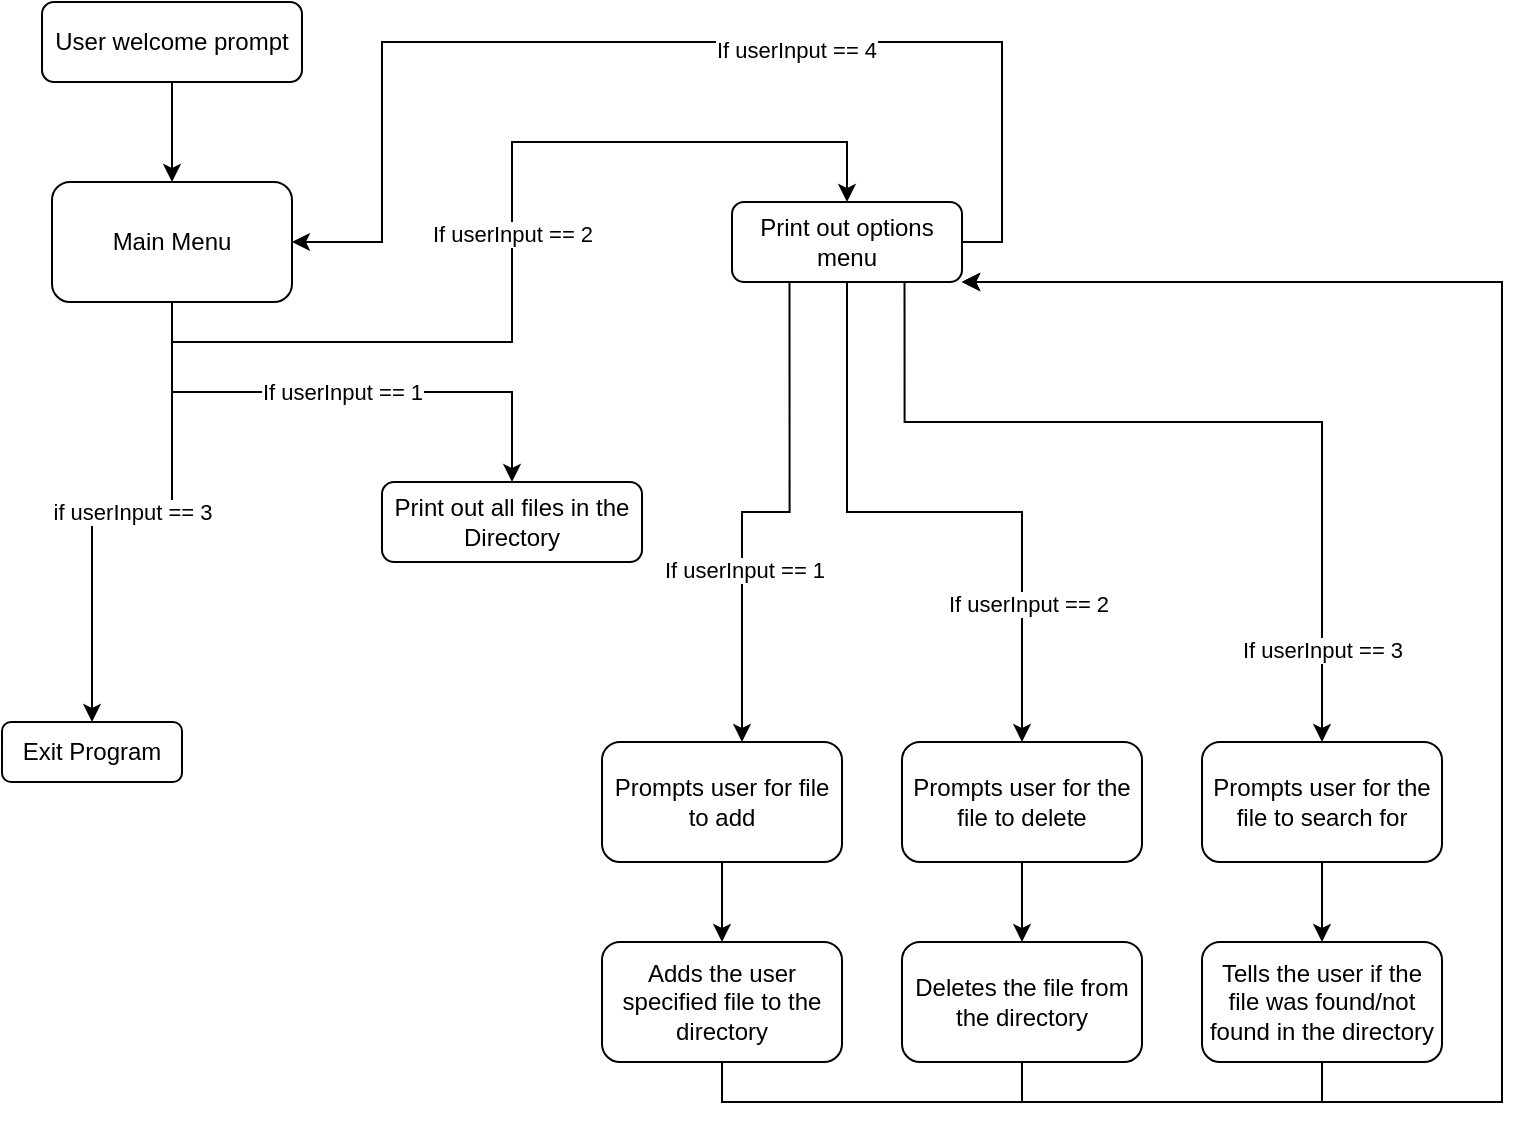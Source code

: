 <mxfile version="14.0.0" type="device"><diagram id="D3IZt4FLjNi0lEFy2-yV" name="Page-1"><mxGraphModel dx="1350" dy="769" grid="1" gridSize="10" guides="1" tooltips="1" connect="1" arrows="1" fold="1" page="1" pageScale="1" pageWidth="850" pageHeight="1100" math="0" shadow="0"><root><mxCell id="0"/><mxCell id="1" parent="0"/><mxCell id="PstAJsMmhd_Jy2UyJy47-1" value="User welcome prompt" style="rounded=1;whiteSpace=wrap;html=1;" vertex="1" parent="1"><mxGeometry x="80" y="40" width="130" height="40" as="geometry"/></mxCell><mxCell id="PstAJsMmhd_Jy2UyJy47-2" value="" style="endArrow=classic;html=1;exitX=0.5;exitY=1;exitDx=0;exitDy=0;" edge="1" parent="1" source="PstAJsMmhd_Jy2UyJy47-1"><mxGeometry width="50" height="50" relative="1" as="geometry"><mxPoint x="400" y="420" as="sourcePoint"/><mxPoint x="145" y="130" as="targetPoint"/></mxGeometry></mxCell><mxCell id="PstAJsMmhd_Jy2UyJy47-11" value="if userInput == 3" style="edgeStyle=orthogonalEdgeStyle;rounded=0;orthogonalLoop=1;jettySize=auto;html=1;entryX=0.5;entryY=0;entryDx=0;entryDy=0;" edge="1" parent="1" source="PstAJsMmhd_Jy2UyJy47-3" target="PstAJsMmhd_Jy2UyJy47-9"><mxGeometry relative="1" as="geometry"/></mxCell><mxCell id="PstAJsMmhd_Jy2UyJy47-13" value="If userInput == 1" style="edgeStyle=orthogonalEdgeStyle;rounded=0;orthogonalLoop=1;jettySize=auto;html=1;exitX=0.5;exitY=1;exitDx=0;exitDy=0;entryX=0.5;entryY=0;entryDx=0;entryDy=0;" edge="1" parent="1" source="PstAJsMmhd_Jy2UyJy47-3" target="PstAJsMmhd_Jy2UyJy47-8"><mxGeometry relative="1" as="geometry"/></mxCell><mxCell id="PstAJsMmhd_Jy2UyJy47-14" value="If userInput == 2" style="edgeStyle=orthogonalEdgeStyle;rounded=0;orthogonalLoop=1;jettySize=auto;html=1;exitX=0.5;exitY=1;exitDx=0;exitDy=0;entryX=0.5;entryY=0;entryDx=0;entryDy=0;" edge="1" parent="1" source="PstAJsMmhd_Jy2UyJy47-3" target="PstAJsMmhd_Jy2UyJy47-7"><mxGeometry relative="1" as="geometry"/></mxCell><mxCell id="PstAJsMmhd_Jy2UyJy47-3" value="Main Menu" style="rounded=1;whiteSpace=wrap;html=1;" vertex="1" parent="1"><mxGeometry x="85" y="130" width="120" height="60" as="geometry"/></mxCell><mxCell id="PstAJsMmhd_Jy2UyJy47-19" style="edgeStyle=orthogonalEdgeStyle;rounded=0;orthogonalLoop=1;jettySize=auto;html=1;exitX=1;exitY=0.5;exitDx=0;exitDy=0;entryX=1;entryY=0.5;entryDx=0;entryDy=0;" edge="1" parent="1" source="PstAJsMmhd_Jy2UyJy47-7" target="PstAJsMmhd_Jy2UyJy47-3"><mxGeometry relative="1" as="geometry"><Array as="points"><mxPoint x="560" y="160"/><mxPoint x="560" y="60"/><mxPoint x="250" y="60"/><mxPoint x="250" y="160"/></Array></mxGeometry></mxCell><mxCell id="PstAJsMmhd_Jy2UyJy47-20" value="If userInput == 4" style="edgeLabel;html=1;align=center;verticalAlign=middle;resizable=0;points=[];" vertex="1" connectable="0" parent="PstAJsMmhd_Jy2UyJy47-19"><mxGeometry x="-0.224" y="4" relative="1" as="geometry"><mxPoint as="offset"/></mxGeometry></mxCell><mxCell id="PstAJsMmhd_Jy2UyJy47-21" style="edgeStyle=orthogonalEdgeStyle;rounded=0;orthogonalLoop=1;jettySize=auto;html=1;exitX=0.25;exitY=1;exitDx=0;exitDy=0;" edge="1" parent="1" source="PstAJsMmhd_Jy2UyJy47-7" target="PstAJsMmhd_Jy2UyJy47-15"><mxGeometry relative="1" as="geometry"><Array as="points"><mxPoint x="454" y="295"/><mxPoint x="430" y="295"/></Array></mxGeometry></mxCell><mxCell id="PstAJsMmhd_Jy2UyJy47-36" value="If userInput == 1" style="edgeLabel;html=1;align=center;verticalAlign=middle;resizable=0;points=[];" vertex="1" connectable="0" parent="PstAJsMmhd_Jy2UyJy47-21"><mxGeometry x="0.318" y="1" relative="1" as="geometry"><mxPoint as="offset"/></mxGeometry></mxCell><mxCell id="PstAJsMmhd_Jy2UyJy47-22" style="edgeStyle=orthogonalEdgeStyle;rounded=0;orthogonalLoop=1;jettySize=auto;html=1;exitX=0.5;exitY=1;exitDx=0;exitDy=0;entryX=0.5;entryY=0;entryDx=0;entryDy=0;" edge="1" parent="1" source="PstAJsMmhd_Jy2UyJy47-7" target="PstAJsMmhd_Jy2UyJy47-16"><mxGeometry relative="1" as="geometry"/></mxCell><mxCell id="PstAJsMmhd_Jy2UyJy47-37" value="If userInput == 2" style="edgeLabel;html=1;align=center;verticalAlign=middle;resizable=0;points=[];" vertex="1" connectable="0" parent="PstAJsMmhd_Jy2UyJy47-22"><mxGeometry x="0.565" y="3" relative="1" as="geometry"><mxPoint as="offset"/></mxGeometry></mxCell><mxCell id="PstAJsMmhd_Jy2UyJy47-23" style="edgeStyle=orthogonalEdgeStyle;rounded=0;orthogonalLoop=1;jettySize=auto;html=1;exitX=0.75;exitY=1;exitDx=0;exitDy=0;entryX=0.5;entryY=0;entryDx=0;entryDy=0;" edge="1" parent="1" source="PstAJsMmhd_Jy2UyJy47-7" target="PstAJsMmhd_Jy2UyJy47-17"><mxGeometry relative="1" as="geometry"><Array as="points"><mxPoint x="511" y="250"/><mxPoint x="720" y="250"/></Array></mxGeometry></mxCell><mxCell id="PstAJsMmhd_Jy2UyJy47-38" value="If userInput == 3&lt;br&gt;" style="edgeLabel;html=1;align=center;verticalAlign=middle;resizable=0;points=[];" vertex="1" connectable="0" parent="PstAJsMmhd_Jy2UyJy47-23"><mxGeometry x="0.79" relative="1" as="geometry"><mxPoint as="offset"/></mxGeometry></mxCell><mxCell id="PstAJsMmhd_Jy2UyJy47-7" value="Print out options menu" style="rounded=1;whiteSpace=wrap;html=1;" vertex="1" parent="1"><mxGeometry x="425" y="140" width="115" height="40" as="geometry"/></mxCell><mxCell id="PstAJsMmhd_Jy2UyJy47-8" value="Print out all files in the Directory&lt;br&gt;" style="rounded=1;whiteSpace=wrap;html=1;" vertex="1" parent="1"><mxGeometry x="250" y="280" width="130" height="40" as="geometry"/></mxCell><mxCell id="PstAJsMmhd_Jy2UyJy47-9" value="Exit Program&lt;br&gt;" style="rounded=1;whiteSpace=wrap;html=1;" vertex="1" parent="1"><mxGeometry x="60" y="400" width="90" height="30" as="geometry"/></mxCell><mxCell id="PstAJsMmhd_Jy2UyJy47-32" style="edgeStyle=orthogonalEdgeStyle;rounded=0;orthogonalLoop=1;jettySize=auto;html=1;exitX=0.5;exitY=1;exitDx=0;exitDy=0;entryX=0.5;entryY=0;entryDx=0;entryDy=0;" edge="1" parent="1" source="PstAJsMmhd_Jy2UyJy47-15" target="PstAJsMmhd_Jy2UyJy47-27"><mxGeometry relative="1" as="geometry"/></mxCell><mxCell id="PstAJsMmhd_Jy2UyJy47-15" value="Prompts user for file to add" style="rounded=1;whiteSpace=wrap;html=1;" vertex="1" parent="1"><mxGeometry x="360" y="410" width="120" height="60" as="geometry"/></mxCell><mxCell id="PstAJsMmhd_Jy2UyJy47-31" style="edgeStyle=orthogonalEdgeStyle;rounded=0;orthogonalLoop=1;jettySize=auto;html=1;exitX=0.5;exitY=1;exitDx=0;exitDy=0;entryX=0.5;entryY=0;entryDx=0;entryDy=0;" edge="1" parent="1" source="PstAJsMmhd_Jy2UyJy47-16" target="PstAJsMmhd_Jy2UyJy47-28"><mxGeometry relative="1" as="geometry"/></mxCell><mxCell id="PstAJsMmhd_Jy2UyJy47-16" value="Prompts user for the file to delete" style="rounded=1;whiteSpace=wrap;html=1;" vertex="1" parent="1"><mxGeometry x="510" y="410" width="120" height="60" as="geometry"/></mxCell><mxCell id="PstAJsMmhd_Jy2UyJy47-30" style="edgeStyle=orthogonalEdgeStyle;rounded=0;orthogonalLoop=1;jettySize=auto;html=1;exitX=0.5;exitY=1;exitDx=0;exitDy=0;entryX=0.5;entryY=0;entryDx=0;entryDy=0;" edge="1" parent="1" source="PstAJsMmhd_Jy2UyJy47-17" target="PstAJsMmhd_Jy2UyJy47-29"><mxGeometry relative="1" as="geometry"/></mxCell><mxCell id="PstAJsMmhd_Jy2UyJy47-17" value="Prompts user for the file to search for" style="rounded=1;whiteSpace=wrap;html=1;" vertex="1" parent="1"><mxGeometry x="660" y="410" width="120" height="60" as="geometry"/></mxCell><mxCell id="PstAJsMmhd_Jy2UyJy47-35" style="edgeStyle=orthogonalEdgeStyle;rounded=0;orthogonalLoop=1;jettySize=auto;html=1;exitX=0.5;exitY=1;exitDx=0;exitDy=0;entryX=1;entryY=1;entryDx=0;entryDy=0;" edge="1" parent="1" source="PstAJsMmhd_Jy2UyJy47-27" target="PstAJsMmhd_Jy2UyJy47-7"><mxGeometry relative="1" as="geometry"><Array as="points"><mxPoint x="420" y="590"/><mxPoint x="810" y="590"/><mxPoint x="810" y="180"/></Array></mxGeometry></mxCell><mxCell id="PstAJsMmhd_Jy2UyJy47-27" value="Adds the user specified file to the directory" style="rounded=1;whiteSpace=wrap;html=1;" vertex="1" parent="1"><mxGeometry x="360" y="510" width="120" height="60" as="geometry"/></mxCell><mxCell id="PstAJsMmhd_Jy2UyJy47-34" style="edgeStyle=orthogonalEdgeStyle;rounded=0;orthogonalLoop=1;jettySize=auto;html=1;exitX=0.5;exitY=1;exitDx=0;exitDy=0;" edge="1" parent="1" source="PstAJsMmhd_Jy2UyJy47-28"><mxGeometry relative="1" as="geometry"><mxPoint x="540" y="180" as="targetPoint"/><Array as="points"><mxPoint x="570" y="590"/><mxPoint x="810" y="590"/><mxPoint x="810" y="180"/></Array></mxGeometry></mxCell><mxCell id="PstAJsMmhd_Jy2UyJy47-28" value="Deletes the file from the directory" style="rounded=1;whiteSpace=wrap;html=1;" vertex="1" parent="1"><mxGeometry x="510" y="510" width="120" height="60" as="geometry"/></mxCell><mxCell id="PstAJsMmhd_Jy2UyJy47-33" style="edgeStyle=orthogonalEdgeStyle;rounded=0;orthogonalLoop=1;jettySize=auto;html=1;exitX=0.5;exitY=1;exitDx=0;exitDy=0;entryX=1;entryY=1;entryDx=0;entryDy=0;" edge="1" parent="1" source="PstAJsMmhd_Jy2UyJy47-29" target="PstAJsMmhd_Jy2UyJy47-7"><mxGeometry relative="1" as="geometry"><Array as="points"><mxPoint x="720" y="590"/><mxPoint x="810" y="590"/><mxPoint x="810" y="180"/></Array></mxGeometry></mxCell><mxCell id="PstAJsMmhd_Jy2UyJy47-29" value="Tells the user if the file was found/not found in the directory" style="rounded=1;whiteSpace=wrap;html=1;" vertex="1" parent="1"><mxGeometry x="660" y="510" width="120" height="60" as="geometry"/></mxCell></root></mxGraphModel></diagram></mxfile>